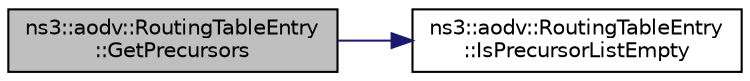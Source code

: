digraph "ns3::aodv::RoutingTableEntry::GetPrecursors"
{
 // LATEX_PDF_SIZE
  edge [fontname="Helvetica",fontsize="10",labelfontname="Helvetica",labelfontsize="10"];
  node [fontname="Helvetica",fontsize="10",shape=record];
  rankdir="LR";
  Node1 [label="ns3::aodv::RoutingTableEntry\l::GetPrecursors",height=0.2,width=0.4,color="black", fillcolor="grey75", style="filled", fontcolor="black",tooltip="Inserts precursors in output parameter prec if they do not yet exist in vector."];
  Node1 -> Node2 [color="midnightblue",fontsize="10",style="solid",fontname="Helvetica"];
  Node2 [label="ns3::aodv::RoutingTableEntry\l::IsPrecursorListEmpty",height=0.2,width=0.4,color="black", fillcolor="white", style="filled",URL="$classns3_1_1aodv_1_1_routing_table_entry.html#a1fae4ee10823fedc3dcaad68e5127cf0",tooltip="Check that precursor list is empty."];
}
